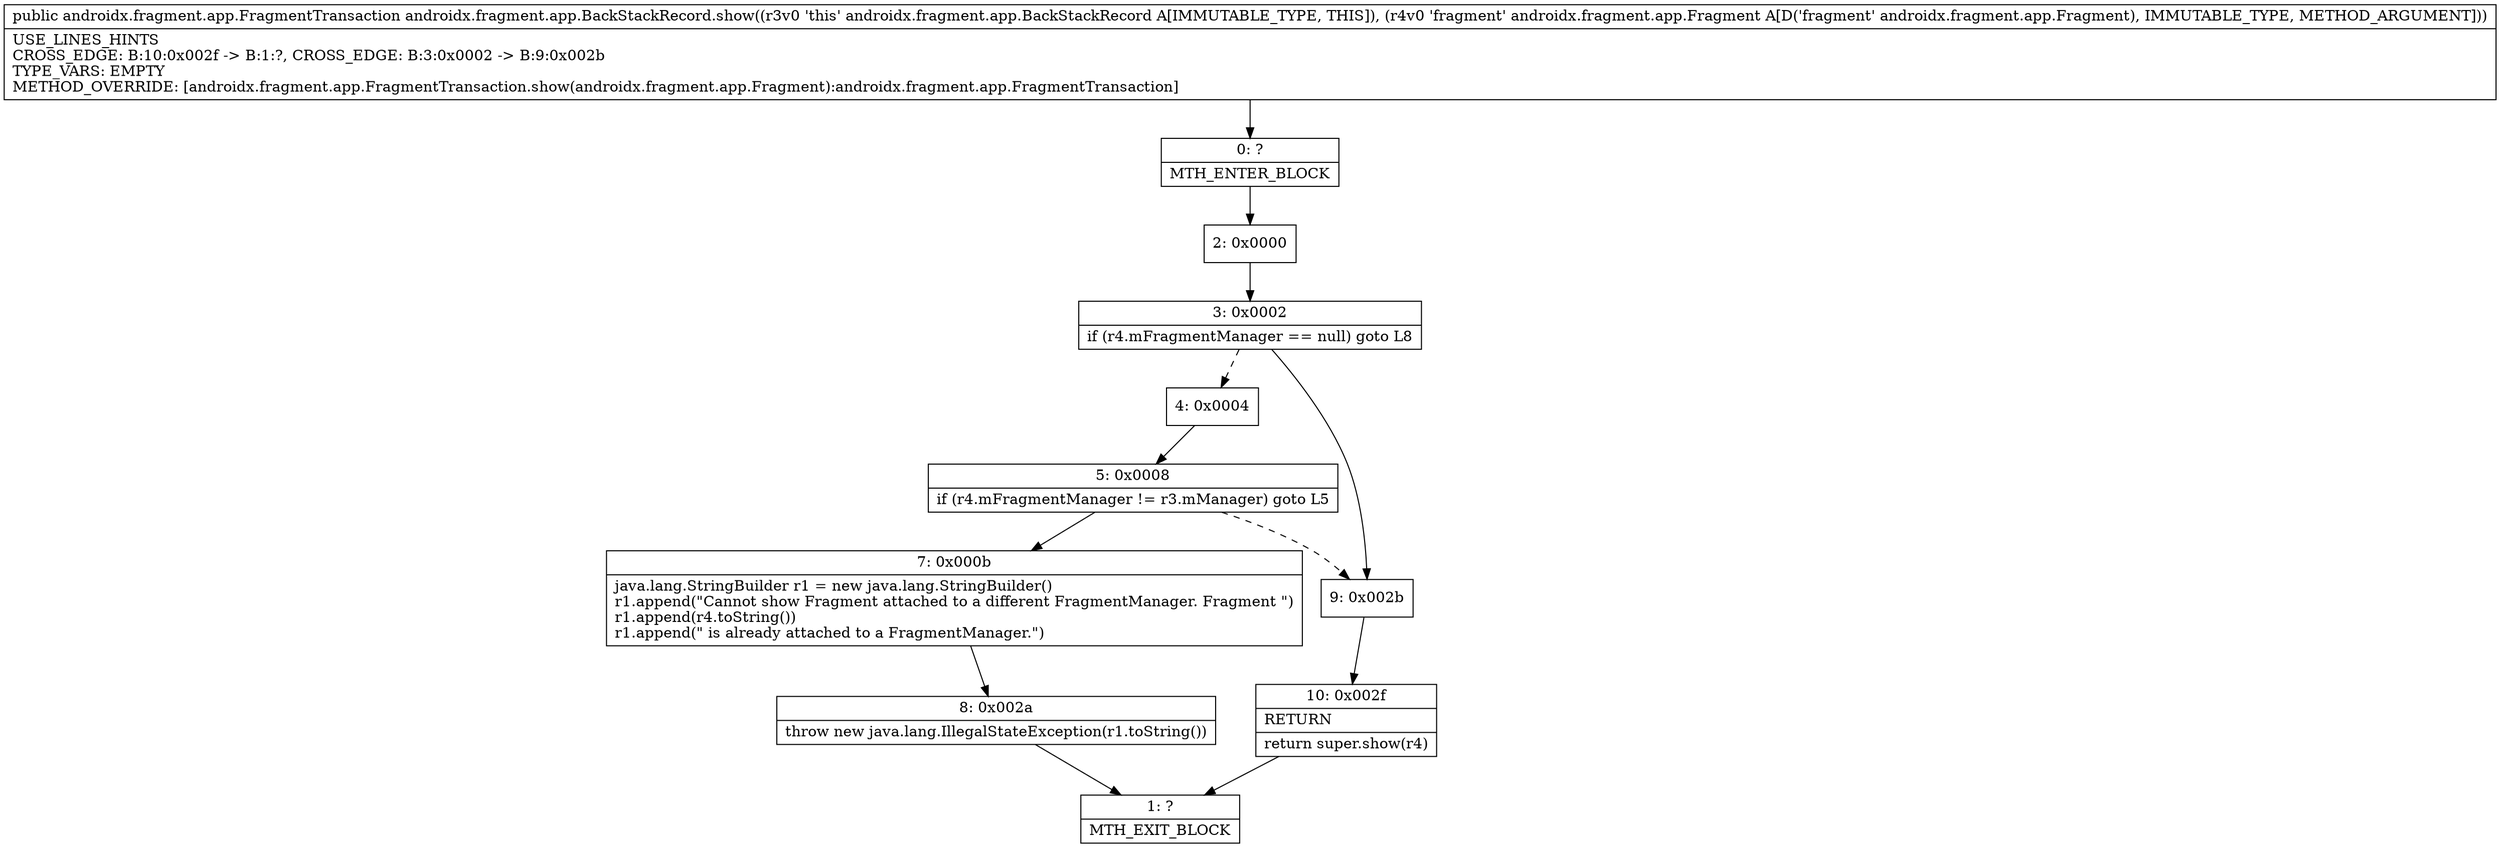 digraph "CFG forandroidx.fragment.app.BackStackRecord.show(Landroidx\/fragment\/app\/Fragment;)Landroidx\/fragment\/app\/FragmentTransaction;" {
Node_0 [shape=record,label="{0\:\ ?|MTH_ENTER_BLOCK\l}"];
Node_2 [shape=record,label="{2\:\ 0x0000}"];
Node_3 [shape=record,label="{3\:\ 0x0002|if (r4.mFragmentManager == null) goto L8\l}"];
Node_4 [shape=record,label="{4\:\ 0x0004}"];
Node_5 [shape=record,label="{5\:\ 0x0008|if (r4.mFragmentManager != r3.mManager) goto L5\l}"];
Node_7 [shape=record,label="{7\:\ 0x000b|java.lang.StringBuilder r1 = new java.lang.StringBuilder()\lr1.append(\"Cannot show Fragment attached to a different FragmentManager. Fragment \")\lr1.append(r4.toString())\lr1.append(\" is already attached to a FragmentManager.\")\l}"];
Node_8 [shape=record,label="{8\:\ 0x002a|throw new java.lang.IllegalStateException(r1.toString())\l}"];
Node_1 [shape=record,label="{1\:\ ?|MTH_EXIT_BLOCK\l}"];
Node_9 [shape=record,label="{9\:\ 0x002b}"];
Node_10 [shape=record,label="{10\:\ 0x002f|RETURN\l|return super.show(r4)\l}"];
MethodNode[shape=record,label="{public androidx.fragment.app.FragmentTransaction androidx.fragment.app.BackStackRecord.show((r3v0 'this' androidx.fragment.app.BackStackRecord A[IMMUTABLE_TYPE, THIS]), (r4v0 'fragment' androidx.fragment.app.Fragment A[D('fragment' androidx.fragment.app.Fragment), IMMUTABLE_TYPE, METHOD_ARGUMENT]))  | USE_LINES_HINTS\lCROSS_EDGE: B:10:0x002f \-\> B:1:?, CROSS_EDGE: B:3:0x0002 \-\> B:9:0x002b\lTYPE_VARS: EMPTY\lMETHOD_OVERRIDE: [androidx.fragment.app.FragmentTransaction.show(androidx.fragment.app.Fragment):androidx.fragment.app.FragmentTransaction]\l}"];
MethodNode -> Node_0;Node_0 -> Node_2;
Node_2 -> Node_3;
Node_3 -> Node_4[style=dashed];
Node_3 -> Node_9;
Node_4 -> Node_5;
Node_5 -> Node_7;
Node_5 -> Node_9[style=dashed];
Node_7 -> Node_8;
Node_8 -> Node_1;
Node_9 -> Node_10;
Node_10 -> Node_1;
}

